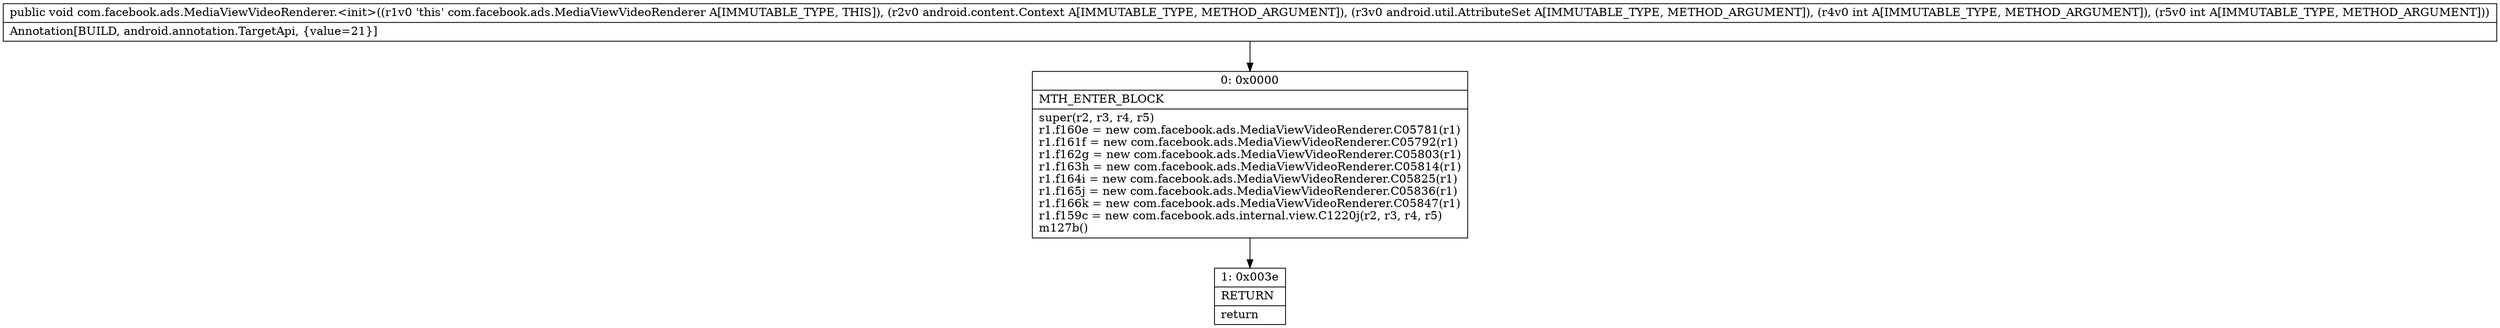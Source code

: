 digraph "CFG forcom.facebook.ads.MediaViewVideoRenderer.\<init\>(Landroid\/content\/Context;Landroid\/util\/AttributeSet;II)V" {
Node_0 [shape=record,label="{0\:\ 0x0000|MTH_ENTER_BLOCK\l|super(r2, r3, r4, r5)\lr1.f160e = new com.facebook.ads.MediaViewVideoRenderer.C05781(r1)\lr1.f161f = new com.facebook.ads.MediaViewVideoRenderer.C05792(r1)\lr1.f162g = new com.facebook.ads.MediaViewVideoRenderer.C05803(r1)\lr1.f163h = new com.facebook.ads.MediaViewVideoRenderer.C05814(r1)\lr1.f164i = new com.facebook.ads.MediaViewVideoRenderer.C05825(r1)\lr1.f165j = new com.facebook.ads.MediaViewVideoRenderer.C05836(r1)\lr1.f166k = new com.facebook.ads.MediaViewVideoRenderer.C05847(r1)\lr1.f159c = new com.facebook.ads.internal.view.C1220j(r2, r3, r4, r5)\lm127b()\l}"];
Node_1 [shape=record,label="{1\:\ 0x003e|RETURN\l|return\l}"];
MethodNode[shape=record,label="{public void com.facebook.ads.MediaViewVideoRenderer.\<init\>((r1v0 'this' com.facebook.ads.MediaViewVideoRenderer A[IMMUTABLE_TYPE, THIS]), (r2v0 android.content.Context A[IMMUTABLE_TYPE, METHOD_ARGUMENT]), (r3v0 android.util.AttributeSet A[IMMUTABLE_TYPE, METHOD_ARGUMENT]), (r4v0 int A[IMMUTABLE_TYPE, METHOD_ARGUMENT]), (r5v0 int A[IMMUTABLE_TYPE, METHOD_ARGUMENT]))  | Annotation[BUILD, android.annotation.TargetApi, \{value=21\}]\l}"];
MethodNode -> Node_0;
Node_0 -> Node_1;
}

